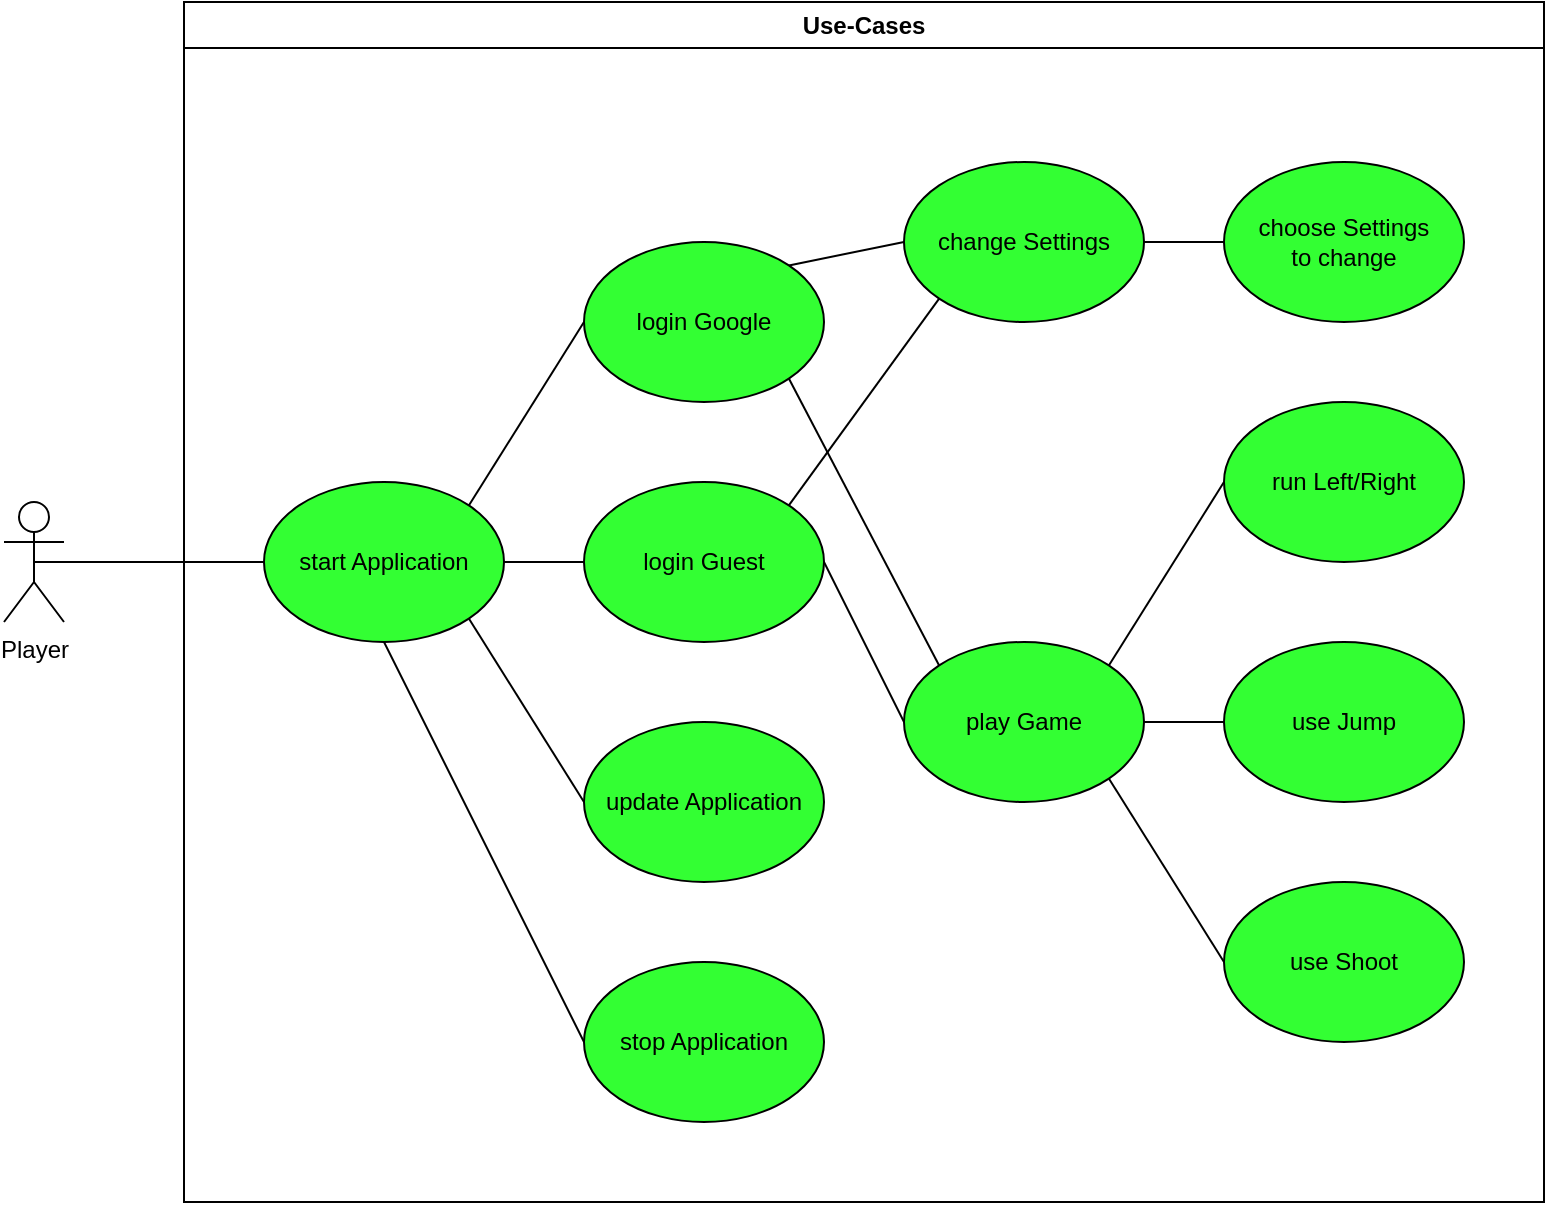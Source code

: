 <mxfile version="12.1.8" type="github" pages="1">
  <diagram name="Page-1" id="e7e014a7-5840-1c2e-5031-d8a46d1fe8dd">
    <mxGraphModel dx="2577" dy="1620" grid="1" gridSize="10" guides="1" tooltips="1" connect="1" arrows="1" fold="1" page="1" pageScale="1" pageWidth="1169" pageHeight="826" background="#ffffff" math="0" shadow="0">
      <root>
        <mxCell id="0"/>
        <mxCell id="1" parent="0"/>
        <mxCell id="4HZ55JL6iJyLQ7Zy890X-11" style="rounded=0;orthogonalLoop=1;jettySize=auto;html=1;exitX=0.5;exitY=0.5;exitDx=0;exitDy=0;exitPerimeter=0;entryX=0;entryY=0.5;entryDx=0;entryDy=0;endArrow=none;endFill=0;" parent="1" source="UCE65mSBs6iKDg8UYCPX-41" target="UCE65mSBs6iKDg8UYCPX-82" edge="1">
          <mxGeometry relative="1" as="geometry"/>
        </mxCell>
        <mxCell id="UCE65mSBs6iKDg8UYCPX-41" value="&lt;div&gt;Player&lt;/div&gt;" style="shape=umlActor;verticalLabelPosition=bottom;labelBackgroundColor=#ffffff;verticalAlign=top;html=1;outlineConnect=0;" parent="1" vertex="1">
          <mxGeometry x="-450" y="130" width="30" height="60" as="geometry"/>
        </mxCell>
        <mxCell id="UCE65mSBs6iKDg8UYCPX-79" value="Use-Cases" style="swimlane;whiteSpace=wrap" parent="1" vertex="1">
          <mxGeometry x="-360" y="-120" width="680" height="600" as="geometry"/>
        </mxCell>
        <mxCell id="4HZ55JL6iJyLQ7Zy890X-13" style="edgeStyle=none;rounded=0;orthogonalLoop=1;jettySize=auto;html=1;exitX=1;exitY=0.5;exitDx=0;exitDy=0;endArrow=none;endFill=0;" parent="UCE65mSBs6iKDg8UYCPX-79" source="UCE65mSBs6iKDg8UYCPX-82" target="4HZ55JL6iJyLQ7Zy890X-3" edge="1">
          <mxGeometry relative="1" as="geometry"/>
        </mxCell>
        <mxCell id="4HZ55JL6iJyLQ7Zy890X-14" style="edgeStyle=none;rounded=0;orthogonalLoop=1;jettySize=auto;html=1;exitX=0.5;exitY=1;exitDx=0;exitDy=0;entryX=0;entryY=0.5;entryDx=0;entryDy=0;endArrow=none;endFill=0;" parent="UCE65mSBs6iKDg8UYCPX-79" source="UCE65mSBs6iKDg8UYCPX-82" target="4HZ55JL6iJyLQ7Zy890X-4" edge="1">
          <mxGeometry relative="1" as="geometry"/>
        </mxCell>
        <mxCell id="wF-NUgudVl_50sATEeIL-2" style="rounded=0;orthogonalLoop=1;jettySize=auto;html=1;exitX=1;exitY=1;exitDx=0;exitDy=0;entryX=0;entryY=0.5;entryDx=0;entryDy=0;endArrow=none;endFill=0;" edge="1" parent="UCE65mSBs6iKDg8UYCPX-79" source="UCE65mSBs6iKDg8UYCPX-82" target="wF-NUgudVl_50sATEeIL-1">
          <mxGeometry relative="1" as="geometry"/>
        </mxCell>
        <mxCell id="UCE65mSBs6iKDg8UYCPX-82" value="start Application" style="ellipse;whiteSpace=wrap;html=1;fillColor=#33FF33;" parent="UCE65mSBs6iKDg8UYCPX-79" vertex="1">
          <mxGeometry x="40" y="240" width="120" height="80" as="geometry"/>
        </mxCell>
        <mxCell id="4HZ55JL6iJyLQ7Zy890X-12" style="edgeStyle=none;rounded=0;orthogonalLoop=1;jettySize=auto;html=1;exitX=0;exitY=0.5;exitDx=0;exitDy=0;entryX=1;entryY=0;entryDx=0;entryDy=0;endArrow=none;endFill=0;" parent="UCE65mSBs6iKDg8UYCPX-79" source="4HZ55JL6iJyLQ7Zy890X-2" target="UCE65mSBs6iKDg8UYCPX-82" edge="1">
          <mxGeometry relative="1" as="geometry"/>
        </mxCell>
        <mxCell id="4HZ55JL6iJyLQ7Zy890X-15" style="edgeStyle=none;rounded=0;orthogonalLoop=1;jettySize=auto;html=1;exitX=1;exitY=0;exitDx=0;exitDy=0;entryX=0;entryY=0.5;entryDx=0;entryDy=0;endArrow=none;endFill=0;" parent="UCE65mSBs6iKDg8UYCPX-79" source="4HZ55JL6iJyLQ7Zy890X-2" target="4HZ55JL6iJyLQ7Zy890X-5" edge="1">
          <mxGeometry relative="1" as="geometry"/>
        </mxCell>
        <mxCell id="4HZ55JL6iJyLQ7Zy890X-16" style="edgeStyle=none;rounded=0;orthogonalLoop=1;jettySize=auto;html=1;exitX=1;exitY=1;exitDx=0;exitDy=0;entryX=0;entryY=0;entryDx=0;entryDy=0;endArrow=none;endFill=0;" parent="UCE65mSBs6iKDg8UYCPX-79" source="4HZ55JL6iJyLQ7Zy890X-2" target="4HZ55JL6iJyLQ7Zy890X-6" edge="1">
          <mxGeometry relative="1" as="geometry"/>
        </mxCell>
        <mxCell id="4HZ55JL6iJyLQ7Zy890X-2" value="login Google" style="ellipse;whiteSpace=wrap;html=1;fillColor=#33FF33;" parent="UCE65mSBs6iKDg8UYCPX-79" vertex="1">
          <mxGeometry x="200" y="120" width="120" height="80" as="geometry"/>
        </mxCell>
        <mxCell id="4HZ55JL6iJyLQ7Zy890X-17" style="edgeStyle=none;rounded=0;orthogonalLoop=1;jettySize=auto;html=1;exitX=1;exitY=0.5;exitDx=0;exitDy=0;entryX=0;entryY=0.5;entryDx=0;entryDy=0;endArrow=none;endFill=0;" parent="UCE65mSBs6iKDg8UYCPX-79" source="4HZ55JL6iJyLQ7Zy890X-3" target="4HZ55JL6iJyLQ7Zy890X-6" edge="1">
          <mxGeometry relative="1" as="geometry"/>
        </mxCell>
        <mxCell id="4HZ55JL6iJyLQ7Zy890X-18" style="edgeStyle=none;rounded=0;orthogonalLoop=1;jettySize=auto;html=1;exitX=1;exitY=0;exitDx=0;exitDy=0;entryX=0;entryY=1;entryDx=0;entryDy=0;endArrow=none;endFill=0;" parent="UCE65mSBs6iKDg8UYCPX-79" source="4HZ55JL6iJyLQ7Zy890X-3" target="4HZ55JL6iJyLQ7Zy890X-5" edge="1">
          <mxGeometry relative="1" as="geometry"/>
        </mxCell>
        <mxCell id="4HZ55JL6iJyLQ7Zy890X-3" value="login Guest" style="ellipse;whiteSpace=wrap;html=1;fillColor=#33FF33;" parent="UCE65mSBs6iKDg8UYCPX-79" vertex="1">
          <mxGeometry x="200" y="240" width="120" height="80" as="geometry"/>
        </mxCell>
        <mxCell id="4HZ55JL6iJyLQ7Zy890X-4" value="stop Application" style="ellipse;whiteSpace=wrap;html=1;fillColor=#33FF33;" parent="UCE65mSBs6iKDg8UYCPX-79" vertex="1">
          <mxGeometry x="200" y="480" width="120" height="80" as="geometry"/>
        </mxCell>
        <mxCell id="4HZ55JL6iJyLQ7Zy890X-19" style="edgeStyle=none;rounded=0;orthogonalLoop=1;jettySize=auto;html=1;exitX=1;exitY=0.5;exitDx=0;exitDy=0;entryX=0;entryY=0.5;entryDx=0;entryDy=0;endArrow=none;endFill=0;" parent="UCE65mSBs6iKDg8UYCPX-79" source="4HZ55JL6iJyLQ7Zy890X-5" target="4HZ55JL6iJyLQ7Zy890X-7" edge="1">
          <mxGeometry relative="1" as="geometry"/>
        </mxCell>
        <mxCell id="4HZ55JL6iJyLQ7Zy890X-5" value="change Settings" style="ellipse;whiteSpace=wrap;html=1;fillColor=#33FF33;" parent="UCE65mSBs6iKDg8UYCPX-79" vertex="1">
          <mxGeometry x="360" y="80" width="120" height="80" as="geometry"/>
        </mxCell>
        <mxCell id="4HZ55JL6iJyLQ7Zy890X-20" style="edgeStyle=none;rounded=0;orthogonalLoop=1;jettySize=auto;html=1;exitX=1;exitY=0;exitDx=0;exitDy=0;entryX=0;entryY=0.5;entryDx=0;entryDy=0;endArrow=none;endFill=0;" parent="UCE65mSBs6iKDg8UYCPX-79" source="4HZ55JL6iJyLQ7Zy890X-6" target="4HZ55JL6iJyLQ7Zy890X-8" edge="1">
          <mxGeometry relative="1" as="geometry"/>
        </mxCell>
        <mxCell id="4HZ55JL6iJyLQ7Zy890X-21" style="edgeStyle=none;rounded=0;orthogonalLoop=1;jettySize=auto;html=1;exitX=1;exitY=0.5;exitDx=0;exitDy=0;entryX=0;entryY=0.5;entryDx=0;entryDy=0;endArrow=none;endFill=0;" parent="UCE65mSBs6iKDg8UYCPX-79" source="4HZ55JL6iJyLQ7Zy890X-6" target="4HZ55JL6iJyLQ7Zy890X-9" edge="1">
          <mxGeometry relative="1" as="geometry"/>
        </mxCell>
        <mxCell id="4HZ55JL6iJyLQ7Zy890X-22" style="edgeStyle=none;rounded=0;orthogonalLoop=1;jettySize=auto;html=1;exitX=1;exitY=1;exitDx=0;exitDy=0;entryX=0;entryY=0.5;entryDx=0;entryDy=0;endArrow=none;endFill=0;" parent="UCE65mSBs6iKDg8UYCPX-79" source="4HZ55JL6iJyLQ7Zy890X-6" target="4HZ55JL6iJyLQ7Zy890X-10" edge="1">
          <mxGeometry relative="1" as="geometry"/>
        </mxCell>
        <mxCell id="4HZ55JL6iJyLQ7Zy890X-6" value="play Game" style="ellipse;whiteSpace=wrap;html=1;fillColor=#33FF33;" parent="UCE65mSBs6iKDg8UYCPX-79" vertex="1">
          <mxGeometry x="360" y="320" width="120" height="80" as="geometry"/>
        </mxCell>
        <mxCell id="4HZ55JL6iJyLQ7Zy890X-7" value="choose Settings&lt;br&gt;to change" style="ellipse;whiteSpace=wrap;html=1;fillColor=#33FF33;" parent="UCE65mSBs6iKDg8UYCPX-79" vertex="1">
          <mxGeometry x="520" y="80" width="120" height="80" as="geometry"/>
        </mxCell>
        <mxCell id="4HZ55JL6iJyLQ7Zy890X-8" value="run Left/Right" style="ellipse;whiteSpace=wrap;html=1;fillColor=#33FF33;" parent="UCE65mSBs6iKDg8UYCPX-79" vertex="1">
          <mxGeometry x="520" y="200" width="120" height="80" as="geometry"/>
        </mxCell>
        <mxCell id="4HZ55JL6iJyLQ7Zy890X-9" value="use Jump" style="ellipse;whiteSpace=wrap;html=1;fillColor=#33FF33;" parent="UCE65mSBs6iKDg8UYCPX-79" vertex="1">
          <mxGeometry x="520" y="320" width="120" height="80" as="geometry"/>
        </mxCell>
        <mxCell id="4HZ55JL6iJyLQ7Zy890X-10" value="use Shoot" style="ellipse;whiteSpace=wrap;html=1;fillColor=#33FF33;" parent="UCE65mSBs6iKDg8UYCPX-79" vertex="1">
          <mxGeometry x="520" y="440" width="120" height="80" as="geometry"/>
        </mxCell>
        <mxCell id="wF-NUgudVl_50sATEeIL-1" value="update Application" style="ellipse;whiteSpace=wrap;html=1;fillColor=#33FF33;" vertex="1" parent="UCE65mSBs6iKDg8UYCPX-79">
          <mxGeometry x="200" y="360" width="120" height="80" as="geometry"/>
        </mxCell>
      </root>
    </mxGraphModel>
  </diagram>
</mxfile>
